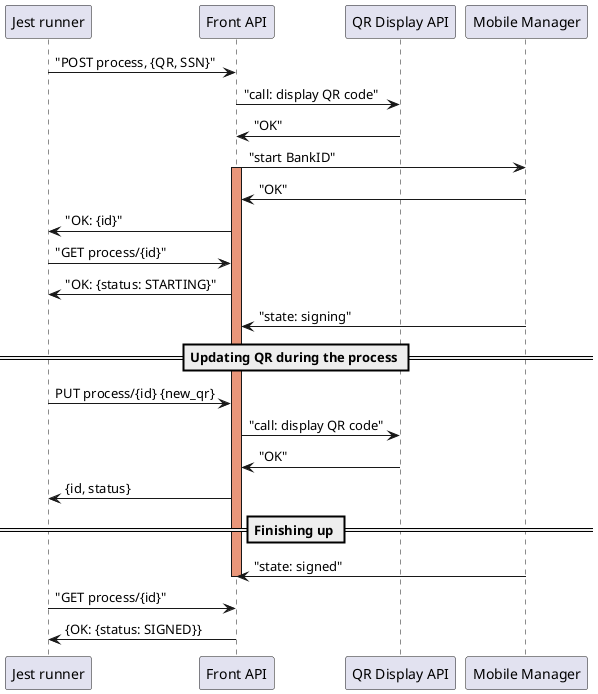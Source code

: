 @startuml
    participant "Jest runner" as Jest
    participant "Front API" as front_api
    participant "QR Display API" as qr_display_api
    participant "Mobile Manager" as mobile_api

    Jest -> front_api : "POST process, {QR, SSN}"
        front_api -> qr_display_api : "call: display QR code"
        front_api <- qr_display_api : "OK"
            
        front_api -> mobile_api : "start BankID"
            activate front_api #DarkSalmon
        front_api <- mobile_api : "OK"
    Jest <- front_api : "OK: {id}"

    Jest -> front_api : "GET process/{id}"
        
    Jest <- front_api : "OK: {status: STARTING}"

    front_api <- mobile_api : "state: signing"

    == Updating QR during the process ==
    
    Jest -> front_api : PUT process/{id} {new_qr}
        front_api -> qr_display_api : "call: display QR code"
        front_api <- qr_display_api : "OK"
    Jest <- front_api : {id, status}

    == Finishing up ==

    front_api <- mobile_api : "state: signed"
            deactivate front_api
        
    Jest -> front_api : "GET process/{id}"
    Jest <- front_api : {OK: {status: SIGNED}}
        
@enduml
